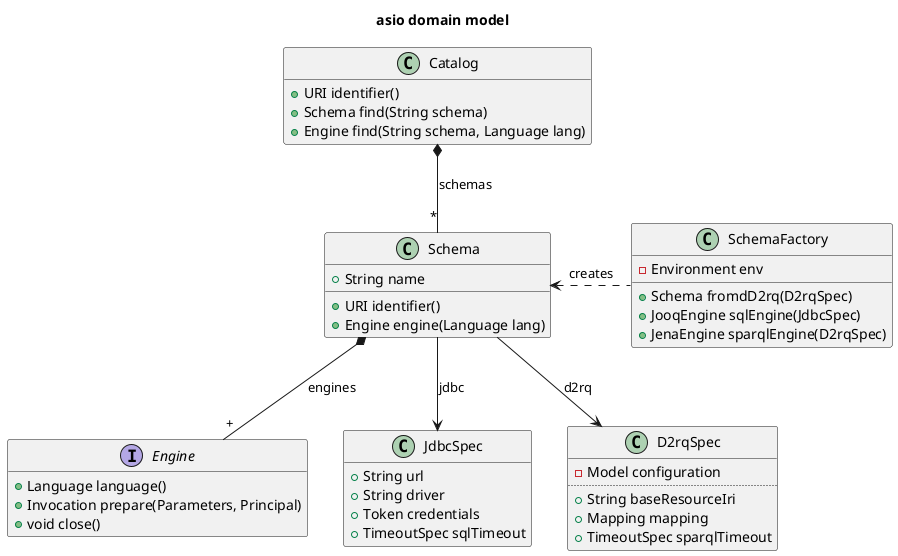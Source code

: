 @startuml

hide empty members

title "asio domain model"

class Catalog {
  + URI identifier()
  + Schema find(String schema)
  + Engine find(String schema, Language lang)
}
Catalog *-- "*" Schema : "schemas"

class Schema {
  + String name
  + URI identifier()
  + Engine engine(Language lang)
}
Schema *-- "+" Engine : "engines"
Schema --> JdbcSpec : "jdbc"
Schema --> D2rqSpec : "d2rq"

class SchemaFactory {
  - Environment env
  + Schema fromdD2rq(D2rqSpec)
  + JooqEngine sqlEngine(JdbcSpec)
  + JenaEngine sparqlEngine(D2rqSpec)
}
SchemaFactory .left.> Schema : "creates"

interface Engine {
  + Language language()
  + Invocation prepare(Parameters, Principal)
  + void close()
}

class JdbcSpec {
  + String url
  + String driver
  + Token credentials
  + TimeoutSpec sqlTimeout
}

class D2rqSpec {
  - Model configuration
  ..
  + String baseResourceIri
  + Mapping mapping
  + TimeoutSpec sparqlTimeout
}

@enduml
